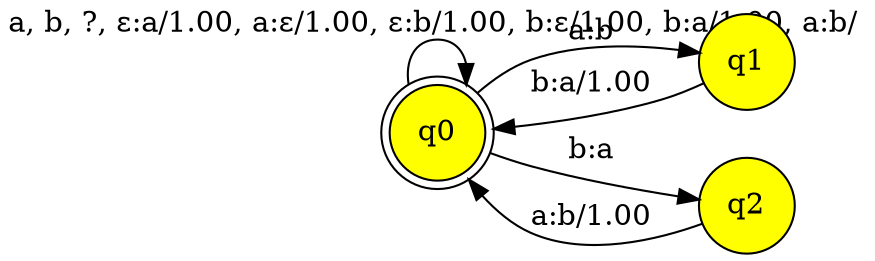 // This graph generated wih hfst-fst2txt
digraph "text(edit-weighted.tsv)" {
charset = UTF8;
rankdir = LR;
node [shape=circle,style=filled,fillcolor=yellow]
q0 [shape=doublecircle,label="q0"] 
q1 [label="q1"] 
q2 [label="q2"] 
q0 -> q0 [label="a, b, ?, &#949;:a/1.00, a:&#949;/1.00, &#949;:b/1.00, b:&#949;/1.00, b:a/1.00, a:b/ "];
q0 -> q1 [label="a:b "];
q0 -> q2 [label="b:a "];
q1 -> q0 [label="b:a/1.00 "];
q2 -> q0 [label="a:b/1.00 "];
}
